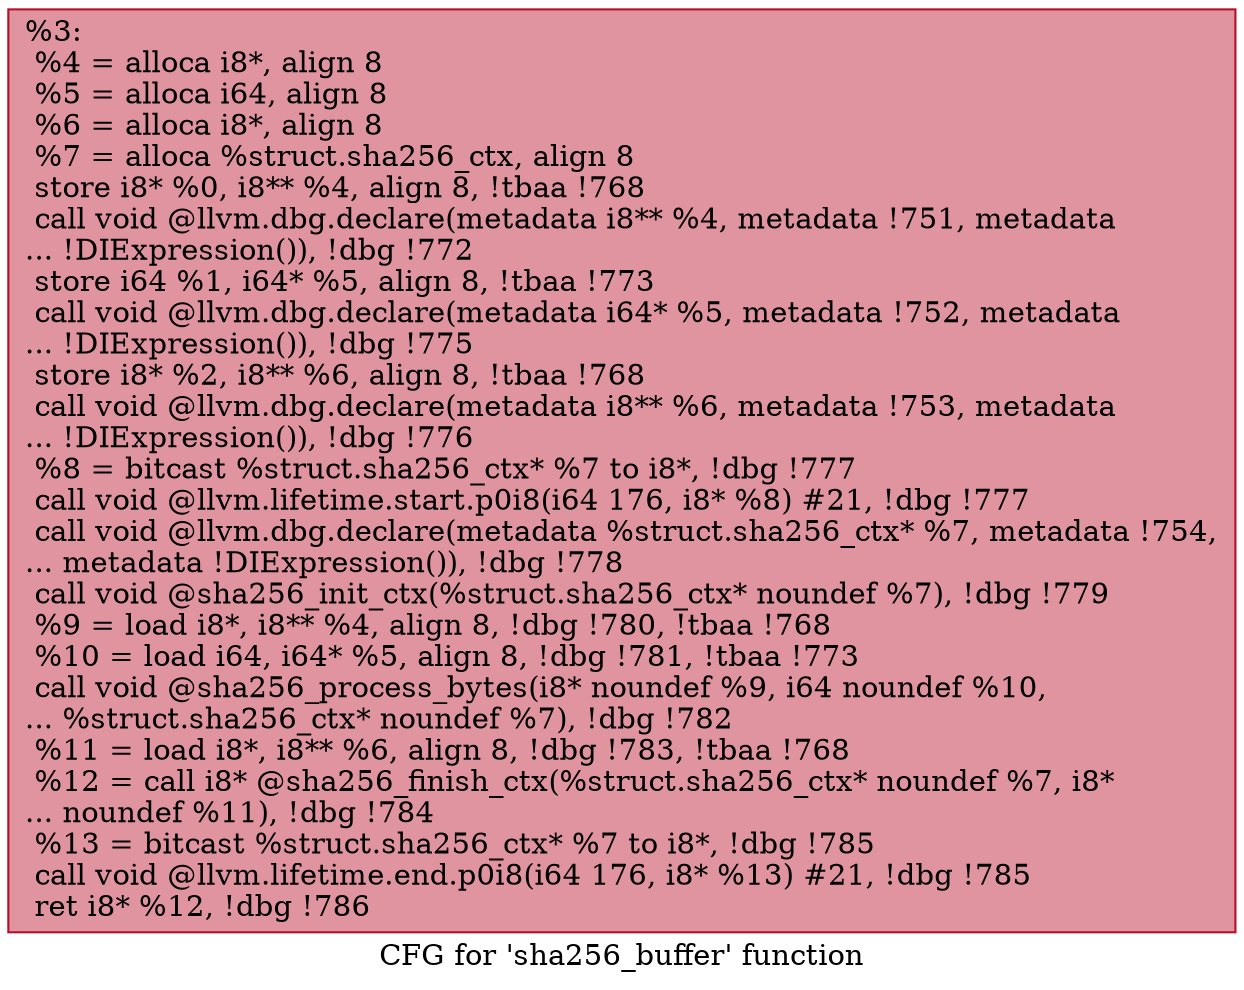 digraph "CFG for 'sha256_buffer' function" {
	label="CFG for 'sha256_buffer' function";

	Node0xee7090 [shape=record,color="#b70d28ff", style=filled, fillcolor="#b70d2870",label="{%3:\l  %4 = alloca i8*, align 8\l  %5 = alloca i64, align 8\l  %6 = alloca i8*, align 8\l  %7 = alloca %struct.sha256_ctx, align 8\l  store i8* %0, i8** %4, align 8, !tbaa !768\l  call void @llvm.dbg.declare(metadata i8** %4, metadata !751, metadata\l... !DIExpression()), !dbg !772\l  store i64 %1, i64* %5, align 8, !tbaa !773\l  call void @llvm.dbg.declare(metadata i64* %5, metadata !752, metadata\l... !DIExpression()), !dbg !775\l  store i8* %2, i8** %6, align 8, !tbaa !768\l  call void @llvm.dbg.declare(metadata i8** %6, metadata !753, metadata\l... !DIExpression()), !dbg !776\l  %8 = bitcast %struct.sha256_ctx* %7 to i8*, !dbg !777\l  call void @llvm.lifetime.start.p0i8(i64 176, i8* %8) #21, !dbg !777\l  call void @llvm.dbg.declare(metadata %struct.sha256_ctx* %7, metadata !754,\l... metadata !DIExpression()), !dbg !778\l  call void @sha256_init_ctx(%struct.sha256_ctx* noundef %7), !dbg !779\l  %9 = load i8*, i8** %4, align 8, !dbg !780, !tbaa !768\l  %10 = load i64, i64* %5, align 8, !dbg !781, !tbaa !773\l  call void @sha256_process_bytes(i8* noundef %9, i64 noundef %10,\l... %struct.sha256_ctx* noundef %7), !dbg !782\l  %11 = load i8*, i8** %6, align 8, !dbg !783, !tbaa !768\l  %12 = call i8* @sha256_finish_ctx(%struct.sha256_ctx* noundef %7, i8*\l... noundef %11), !dbg !784\l  %13 = bitcast %struct.sha256_ctx* %7 to i8*, !dbg !785\l  call void @llvm.lifetime.end.p0i8(i64 176, i8* %13) #21, !dbg !785\l  ret i8* %12, !dbg !786\l}"];
}
